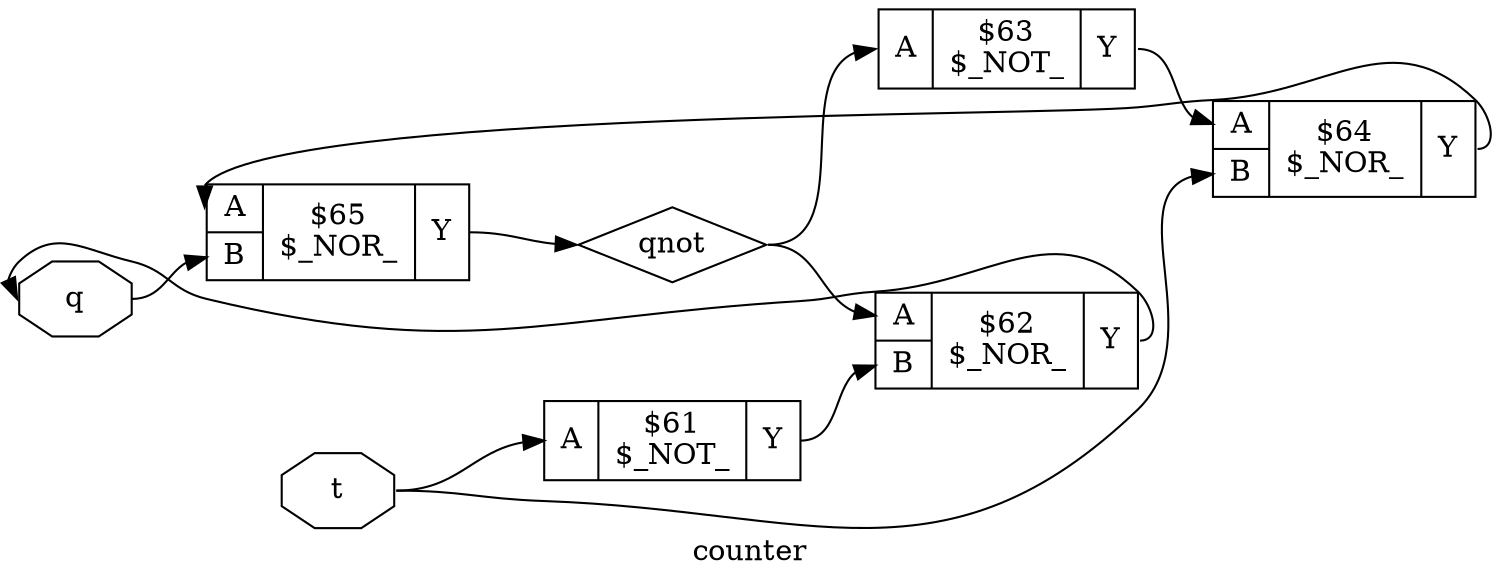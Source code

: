 digraph "counter" {
label="counter";
rankdir="LR";
remincross=true;
n4 [ shape=octagon, label="q", color="black", fontcolor="black" ];
n5 [ shape=diamond, label="qnot", color="black", fontcolor="black" ];
n6 [ shape=octagon, label="t", color="black", fontcolor="black" ];
c9 [ shape=record, label="{{<p7> A}|$61\n$_NOT_|{<p8> Y}}" ];
c11 [ shape=record, label="{{<p7> A|<p10> B}|$62\n$_NOR_|{<p8> Y}}" ];
c12 [ shape=record, label="{{<p7> A}|$63\n$_NOT_|{<p8> Y}}" ];
c13 [ shape=record, label="{{<p7> A|<p10> B}|$64\n$_NOR_|{<p8> Y}}" ];
c14 [ shape=record, label="{{<p7> A|<p10> B}|$65\n$_NOR_|{<p8> Y}}" ];
c9:p8:e -> c11:p10:w [color="black", label=""];
c12:p8:e -> c13:p7:w [color="black", label=""];
c13:p8:e -> c14:p7:w [color="black", label=""];
c11:p8:e -> n4:w [color="black", label=""];
n4:e -> c14:p10:w [color="black", label=""];
c14:p8:e -> n5:w [color="black", label=""];
n5:e -> c11:p7:w [color="black", label=""];
n5:e -> c12:p7:w [color="black", label=""];
n6:e -> c13:p10:w [color="black", label=""];
n6:e -> c9:p7:w [color="black", label=""];
}
